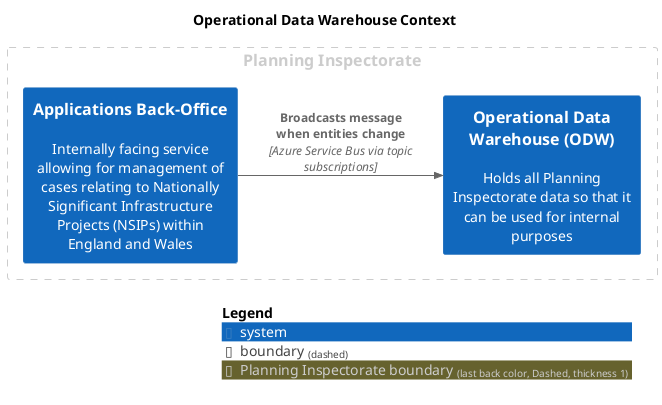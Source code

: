 @startuml
set separator none
title Operational Data Warehouse Context

left to right direction

!include <C4/C4>
!include <C4/C4_Context>

AddBoundaryTag("Planning Inspectorate", $borderColor="#cccccc", $fontColor="#cccccc", $borderStyle="Dashed", $borderThickness="1")
Boundary(group_1, "Planning Inspectorate", $tags="Planning Inspectorate") {
  System(ApplicationsBackOffice, "Applications Back-Office", $descr="Internally facing service allowing for management of cases relating to Nationally Significant Infrastructure Projects (NSIPs) within England and Wales", $tags="", $link="")
  System(OperationalDataWarehouseODW, "Operational Data Warehouse (ODW)", $descr="Holds all Planning Inspectorate data so that it can be used for internal purposes", $tags="", $link="")
}


Rel(ApplicationsBackOffice, OperationalDataWarehouseODW, "Broadcasts message when entities change", $techn="Azure Service Bus via topic subscriptions", $tags="", $link="")

SHOW_LEGEND(true)
@enduml
